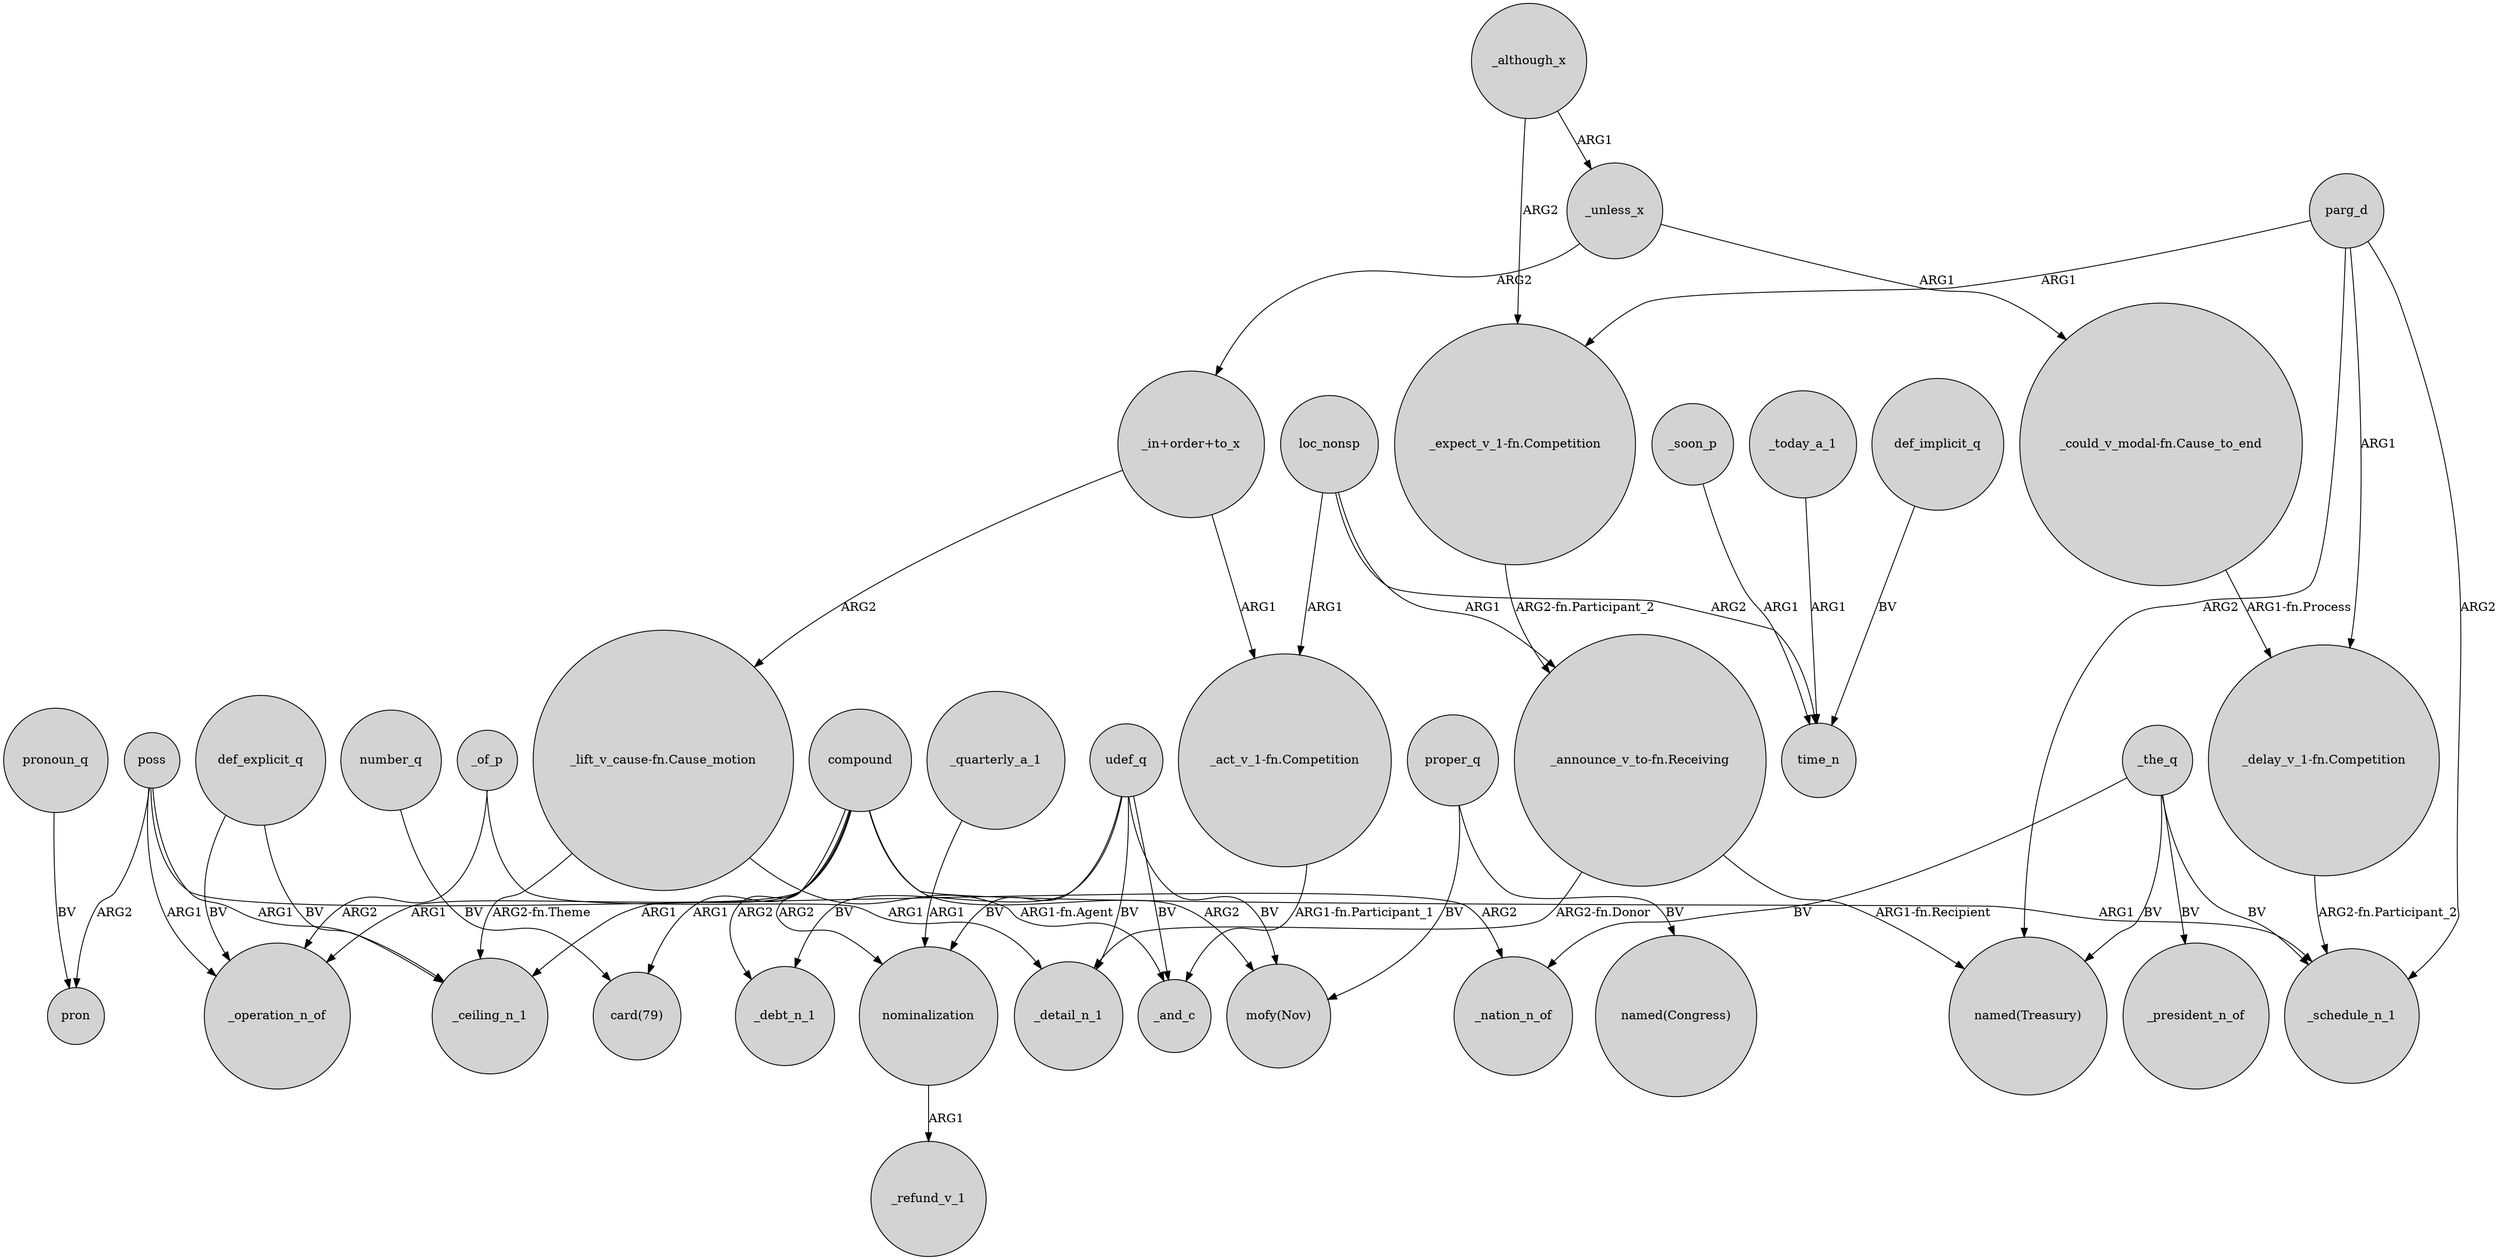 digraph {
	node [shape=circle style=filled]
	compound -> "card(79)" [label=ARG1]
	"_announce_v_to-fn.Receiving" -> "named(Treasury)" [label="ARG1-fn.Recipient"]
	poss -> _ceiling_n_1 [label=ARG1]
	proper_q -> "named(Congress)" [label=BV]
	"_announce_v_to-fn.Receiving" -> _detail_n_1 [label="ARG2-fn.Donor"]
	loc_nonsp -> "_announce_v_to-fn.Receiving" [label=ARG1]
	"_in+order+to_x" -> "_act_v_1-fn.Competition" [label=ARG1]
	_unless_x -> "_in+order+to_x" [label=ARG2]
	_the_q -> _nation_n_of [label=BV]
	udef_q -> nominalization [label=BV]
	poss -> _operation_n_of [label=ARG1]
	"_lift_v_cause-fn.Cause_motion" -> _and_c [label="ARG1-fn.Agent"]
	"_lift_v_cause-fn.Cause_motion" -> _ceiling_n_1 [label="ARG2-fn.Theme"]
	_of_p -> _operation_n_of [label=ARG2]
	compound -> _operation_n_of [label=ARG1]
	udef_q -> _detail_n_1 [label=BV]
	udef_q -> _and_c [label=BV]
	"_act_v_1-fn.Competition" -> _and_c [label="ARG1-fn.Participant_1"]
	_quarterly_a_1 -> nominalization [label=ARG1]
	proper_q -> "mofy(Nov)" [label=BV]
	_although_x -> _unless_x [label=ARG1]
	compound -> nominalization [label=ARG2]
	compound -> _ceiling_n_1 [label=ARG1]
	_of_p -> _detail_n_1 [label=ARG1]
	pronoun_q -> pron [label=BV]
	poss -> pron [label=ARG2]
	_soon_p -> time_n [label=ARG1]
	udef_q -> _debt_n_1 [label=BV]
	udef_q -> "mofy(Nov)" [label=BV]
	"_in+order+to_x" -> "_lift_v_cause-fn.Cause_motion" [label=ARG2]
	parg_d -> _schedule_n_1 [label=ARG2]
	"_delay_v_1-fn.Competition" -> _schedule_n_1 [label="ARG2-fn.Participant_2"]
	number_q -> "card(79)" [label=BV]
	poss -> _nation_n_of [label=ARG2]
	_the_q -> _schedule_n_1 [label=BV]
	"_expect_v_1-fn.Competition" -> "_announce_v_to-fn.Receiving" [label="ARG2-fn.Participant_2"]
	compound -> _debt_n_1 [label=ARG2]
	compound -> "mofy(Nov)" [label=ARG2]
	parg_d -> "_expect_v_1-fn.Competition" [label=ARG1]
	_although_x -> "_expect_v_1-fn.Competition" [label=ARG2]
	def_explicit_q -> _operation_n_of [label=BV]
	"_could_v_modal-fn.Cause_to_end" -> "_delay_v_1-fn.Competition" [label="ARG1-fn.Process"]
	parg_d -> "_delay_v_1-fn.Competition" [label=ARG1]
	_the_q -> "named(Treasury)" [label=BV]
	_today_a_1 -> time_n [label=ARG1]
	_unless_x -> "_could_v_modal-fn.Cause_to_end" [label=ARG1]
	loc_nonsp -> time_n [label=ARG2]
	parg_d -> "named(Treasury)" [label=ARG2]
	def_explicit_q -> _ceiling_n_1 [label=BV]
	_the_q -> _president_n_of [label=BV]
	compound -> _schedule_n_1 [label=ARG1]
	nominalization -> _refund_v_1 [label=ARG1]
	def_implicit_q -> time_n [label=BV]
	loc_nonsp -> "_act_v_1-fn.Competition" [label=ARG1]
}
